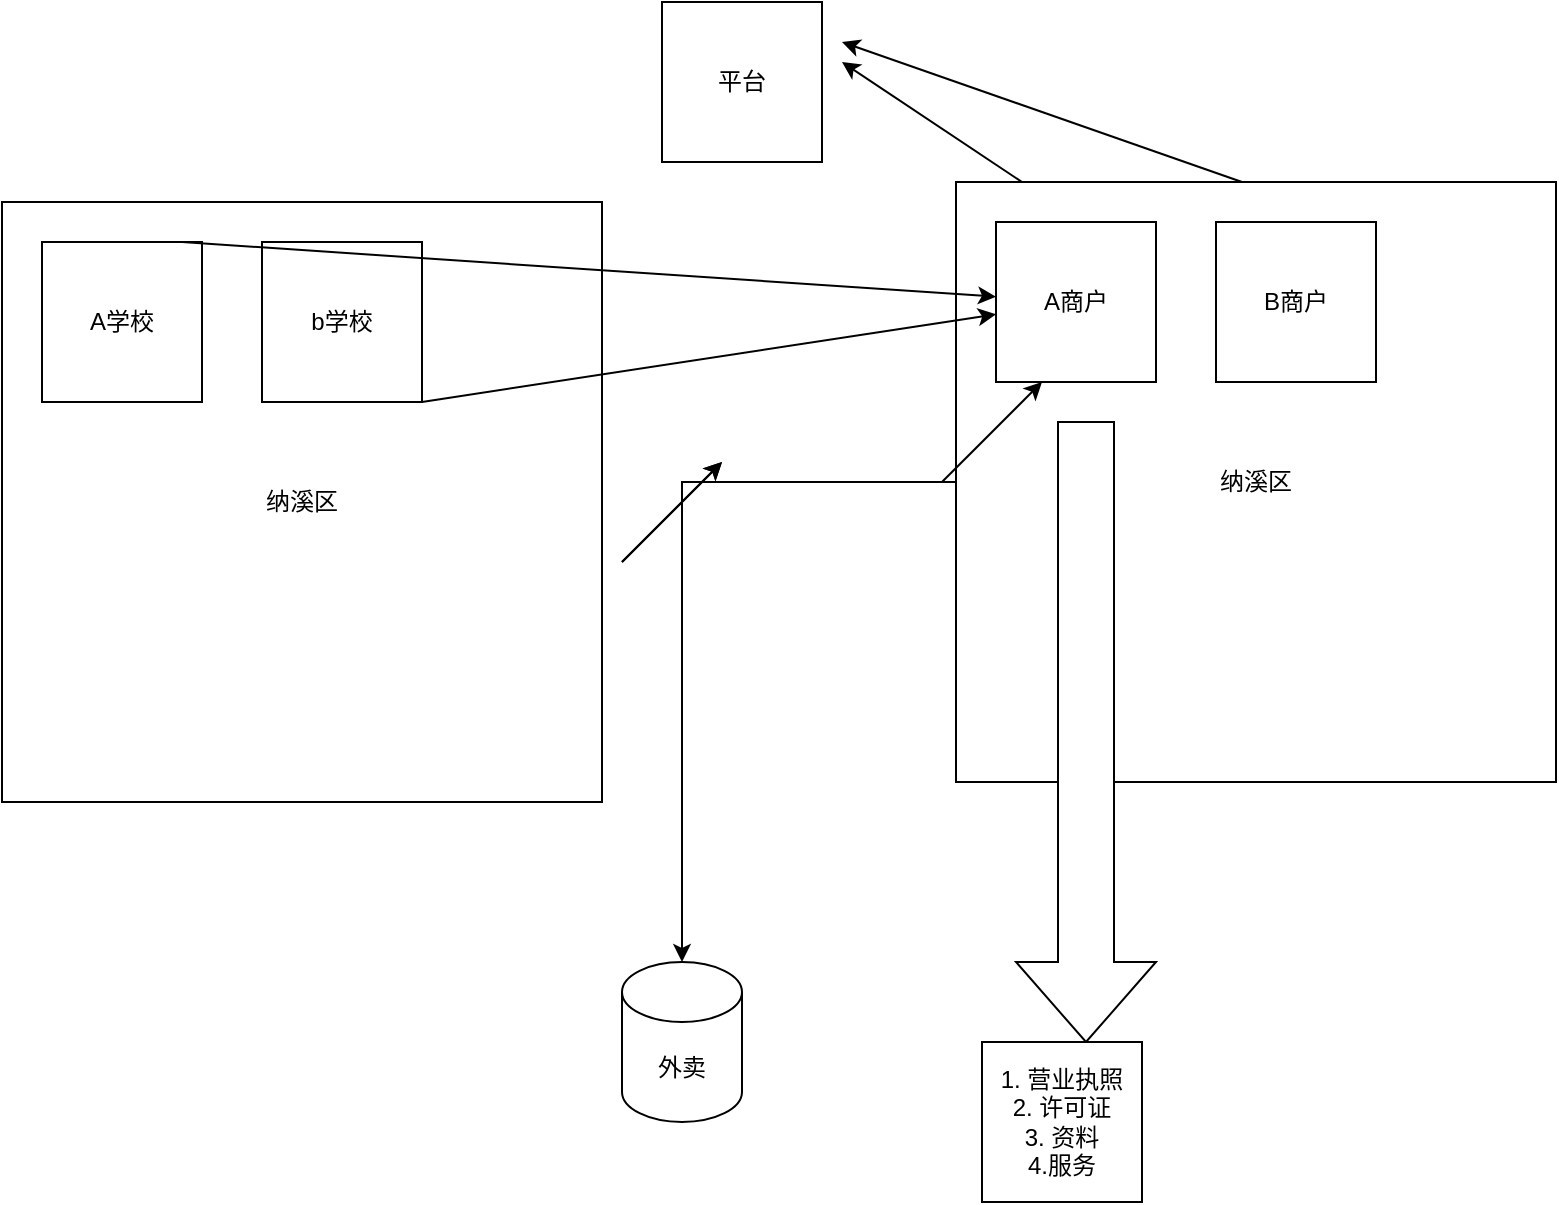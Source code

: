 <mxfile version="20.8.20" type="github">
  <diagram name="第 1 页" id="otgg1pMbp3qWrdEctbn4">
    <mxGraphModel dx="1434" dy="756" grid="1" gridSize="10" guides="1" tooltips="1" connect="1" arrows="1" fold="1" page="1" pageScale="1" pageWidth="827" pageHeight="1169" math="0" shadow="0">
      <root>
        <mxCell id="0" />
        <mxCell id="1" parent="0" />
        <mxCell id="cvOIWNMi7TnVYtYeKEzf-3" value="纳溪区" style="whiteSpace=wrap;html=1;aspect=fixed;" vertex="1" parent="1">
          <mxGeometry x="50" y="130" width="300" height="300" as="geometry" />
        </mxCell>
        <mxCell id="cvOIWNMi7TnVYtYeKEzf-5" value="A学校" style="whiteSpace=wrap;html=1;aspect=fixed;" vertex="1" parent="1">
          <mxGeometry x="70" y="150" width="80" height="80" as="geometry" />
        </mxCell>
        <mxCell id="cvOIWNMi7TnVYtYeKEzf-6" value="b学校" style="whiteSpace=wrap;html=1;aspect=fixed;" vertex="1" parent="1">
          <mxGeometry x="180" y="150" width="80" height="80" as="geometry" />
        </mxCell>
        <mxCell id="cvOIWNMi7TnVYtYeKEzf-24" style="edgeStyle=orthogonalEdgeStyle;rounded=0;orthogonalLoop=1;jettySize=auto;html=1;" edge="1" parent="1" source="cvOIWNMi7TnVYtYeKEzf-7" target="cvOIWNMi7TnVYtYeKEzf-25">
          <mxGeometry relative="1" as="geometry">
            <mxPoint x="390" y="550" as="targetPoint" />
          </mxGeometry>
        </mxCell>
        <mxCell id="cvOIWNMi7TnVYtYeKEzf-7" value="纳溪区" style="whiteSpace=wrap;html=1;aspect=fixed;" vertex="1" parent="1">
          <mxGeometry x="527" y="120" width="300" height="300" as="geometry" />
        </mxCell>
        <mxCell id="cvOIWNMi7TnVYtYeKEzf-8" value="A商户" style="whiteSpace=wrap;html=1;aspect=fixed;" vertex="1" parent="1">
          <mxGeometry x="547" y="140" width="80" height="80" as="geometry" />
        </mxCell>
        <mxCell id="cvOIWNMi7TnVYtYeKEzf-9" value="B商户" style="whiteSpace=wrap;html=1;aspect=fixed;" vertex="1" parent="1">
          <mxGeometry x="657" y="140" width="80" height="80" as="geometry" />
        </mxCell>
        <mxCell id="cvOIWNMi7TnVYtYeKEzf-15" value="" style="endArrow=classic;html=1;rounded=0;" edge="1" parent="1" target="cvOIWNMi7TnVYtYeKEzf-8">
          <mxGeometry width="50" height="50" relative="1" as="geometry">
            <mxPoint x="140" y="150" as="sourcePoint" />
            <mxPoint x="190" y="100" as="targetPoint" />
          </mxGeometry>
        </mxCell>
        <mxCell id="cvOIWNMi7TnVYtYeKEzf-17" value="" style="endArrow=classic;html=1;rounded=0;" edge="1" parent="1" target="cvOIWNMi7TnVYtYeKEzf-8">
          <mxGeometry width="50" height="50" relative="1" as="geometry">
            <mxPoint x="260" y="230" as="sourcePoint" />
            <mxPoint x="310" y="180" as="targetPoint" />
          </mxGeometry>
        </mxCell>
        <mxCell id="cvOIWNMi7TnVYtYeKEzf-18" value="平台" style="whiteSpace=wrap;html=1;aspect=fixed;" vertex="1" parent="1">
          <mxGeometry x="380" y="30" width="80" height="80" as="geometry" />
        </mxCell>
        <mxCell id="cvOIWNMi7TnVYtYeKEzf-20" value="" style="endArrow=classic;html=1;rounded=0;" edge="1" parent="1">
          <mxGeometry width="50" height="50" relative="1" as="geometry">
            <mxPoint x="560" y="120" as="sourcePoint" />
            <mxPoint x="470" y="60" as="targetPoint" />
          </mxGeometry>
        </mxCell>
        <mxCell id="cvOIWNMi7TnVYtYeKEzf-21" value="" style="endArrow=classic;html=1;rounded=0;" edge="1" parent="1">
          <mxGeometry width="50" height="50" relative="1" as="geometry">
            <mxPoint x="670" y="120" as="sourcePoint" />
            <mxPoint x="470" y="50" as="targetPoint" />
          </mxGeometry>
        </mxCell>
        <mxCell id="cvOIWNMi7TnVYtYeKEzf-22" value="" style="endArrow=classic;html=1;rounded=0;" edge="1" parent="1">
          <mxGeometry width="50" height="50" relative="1" as="geometry">
            <mxPoint x="360" y="310" as="sourcePoint" />
            <mxPoint x="410" y="260" as="targetPoint" />
          </mxGeometry>
        </mxCell>
        <mxCell id="cvOIWNMi7TnVYtYeKEzf-23" value="" style="endArrow=classic;html=1;rounded=0;" edge="1" parent="1">
          <mxGeometry width="50" height="50" relative="1" as="geometry">
            <mxPoint x="520" y="270" as="sourcePoint" />
            <mxPoint x="570" y="220" as="targetPoint" />
          </mxGeometry>
        </mxCell>
        <mxCell id="cvOIWNMi7TnVYtYeKEzf-25" value="外卖" style="shape=cylinder3;whiteSpace=wrap;html=1;boundedLbl=1;backgroundOutline=1;size=15;" vertex="1" parent="1">
          <mxGeometry x="360" y="510" width="60" height="80" as="geometry" />
        </mxCell>
        <mxCell id="cvOIWNMi7TnVYtYeKEzf-26" value="" style="endArrow=classic;html=1;rounded=0;" edge="1" parent="1">
          <mxGeometry width="50" height="50" relative="1" as="geometry">
            <mxPoint x="360" y="310" as="sourcePoint" />
            <mxPoint x="410" y="260" as="targetPoint" />
          </mxGeometry>
        </mxCell>
        <mxCell id="cvOIWNMi7TnVYtYeKEzf-31" value="" style="html=1;shadow=0;dashed=0;align=center;verticalAlign=middle;shape=mxgraph.arrows2.arrow;dy=0.6;dx=40;direction=south;notch=0;" vertex="1" parent="1">
          <mxGeometry x="557" y="240" width="70" height="310" as="geometry" />
        </mxCell>
        <mxCell id="cvOIWNMi7TnVYtYeKEzf-33" value="1. 营业执照&lt;br&gt;2. 许可证&lt;br&gt;3. 资料&lt;br&gt;4.服务" style="whiteSpace=wrap;html=1;aspect=fixed;" vertex="1" parent="1">
          <mxGeometry x="540" y="550" width="80" height="80" as="geometry" />
        </mxCell>
      </root>
    </mxGraphModel>
  </diagram>
</mxfile>
